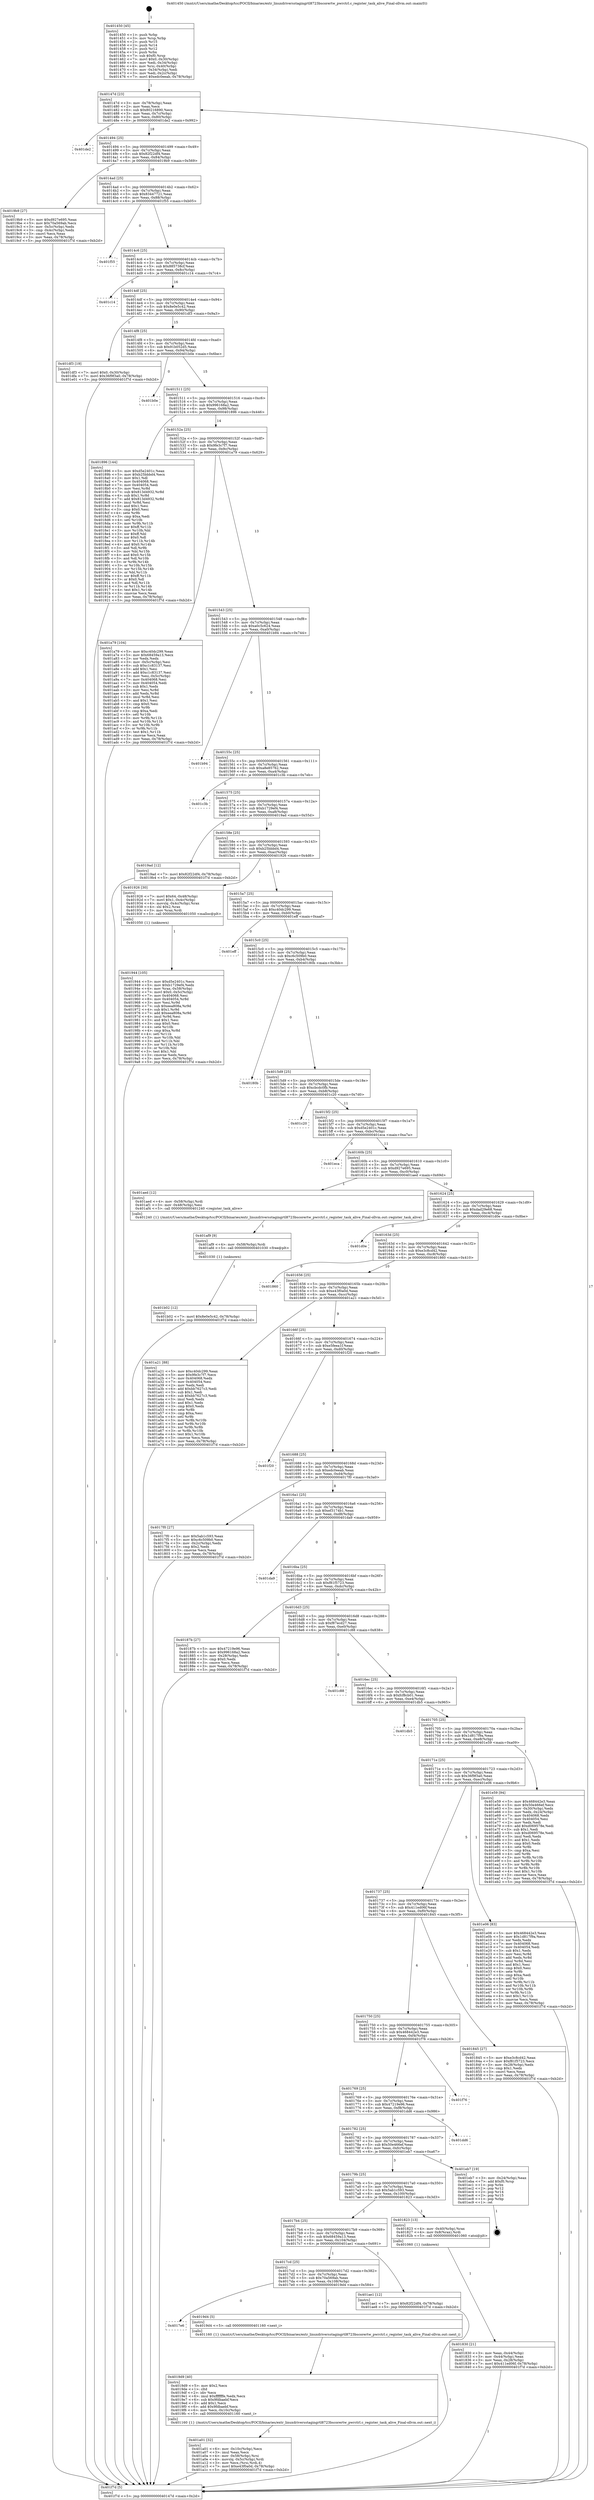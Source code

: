 digraph "0x401450" {
  label = "0x401450 (/mnt/c/Users/mathe/Desktop/tcc/POCII/binaries/extr_linuxdriversstagingrtl8723bscorertw_pwrctrl.c_register_task_alive_Final-ollvm.out::main(0))"
  labelloc = "t"
  node[shape=record]

  Entry [label="",width=0.3,height=0.3,shape=circle,fillcolor=black,style=filled]
  "0x40147d" [label="{
     0x40147d [23]\l
     | [instrs]\l
     &nbsp;&nbsp;0x40147d \<+3\>: mov -0x78(%rbp),%eax\l
     &nbsp;&nbsp;0x401480 \<+2\>: mov %eax,%ecx\l
     &nbsp;&nbsp;0x401482 \<+6\>: sub $0x80216890,%ecx\l
     &nbsp;&nbsp;0x401488 \<+3\>: mov %eax,-0x7c(%rbp)\l
     &nbsp;&nbsp;0x40148b \<+3\>: mov %ecx,-0x80(%rbp)\l
     &nbsp;&nbsp;0x40148e \<+6\>: je 0000000000401de2 \<main+0x992\>\l
  }"]
  "0x401de2" [label="{
     0x401de2\l
  }", style=dashed]
  "0x401494" [label="{
     0x401494 [25]\l
     | [instrs]\l
     &nbsp;&nbsp;0x401494 \<+5\>: jmp 0000000000401499 \<main+0x49\>\l
     &nbsp;&nbsp;0x401499 \<+3\>: mov -0x7c(%rbp),%eax\l
     &nbsp;&nbsp;0x40149c \<+5\>: sub $0x82f22df4,%eax\l
     &nbsp;&nbsp;0x4014a1 \<+6\>: mov %eax,-0x84(%rbp)\l
     &nbsp;&nbsp;0x4014a7 \<+6\>: je 00000000004019b9 \<main+0x569\>\l
  }"]
  Exit [label="",width=0.3,height=0.3,shape=circle,fillcolor=black,style=filled,peripheries=2]
  "0x4019b9" [label="{
     0x4019b9 [27]\l
     | [instrs]\l
     &nbsp;&nbsp;0x4019b9 \<+5\>: mov $0xd927e695,%eax\l
     &nbsp;&nbsp;0x4019be \<+5\>: mov $0x70a569ab,%ecx\l
     &nbsp;&nbsp;0x4019c3 \<+3\>: mov -0x5c(%rbp),%edx\l
     &nbsp;&nbsp;0x4019c6 \<+3\>: cmp -0x4c(%rbp),%edx\l
     &nbsp;&nbsp;0x4019c9 \<+3\>: cmovl %ecx,%eax\l
     &nbsp;&nbsp;0x4019cc \<+3\>: mov %eax,-0x78(%rbp)\l
     &nbsp;&nbsp;0x4019cf \<+5\>: jmp 0000000000401f7d \<main+0xb2d\>\l
  }"]
  "0x4014ad" [label="{
     0x4014ad [25]\l
     | [instrs]\l
     &nbsp;&nbsp;0x4014ad \<+5\>: jmp 00000000004014b2 \<main+0x62\>\l
     &nbsp;&nbsp;0x4014b2 \<+3\>: mov -0x7c(%rbp),%eax\l
     &nbsp;&nbsp;0x4014b5 \<+5\>: sub $0x83447721,%eax\l
     &nbsp;&nbsp;0x4014ba \<+6\>: mov %eax,-0x88(%rbp)\l
     &nbsp;&nbsp;0x4014c0 \<+6\>: je 0000000000401f55 \<main+0xb05\>\l
  }"]
  "0x401b02" [label="{
     0x401b02 [12]\l
     | [instrs]\l
     &nbsp;&nbsp;0x401b02 \<+7\>: movl $0x8e0e5c42,-0x78(%rbp)\l
     &nbsp;&nbsp;0x401b09 \<+5\>: jmp 0000000000401f7d \<main+0xb2d\>\l
  }"]
  "0x401f55" [label="{
     0x401f55\l
  }", style=dashed]
  "0x4014c6" [label="{
     0x4014c6 [25]\l
     | [instrs]\l
     &nbsp;&nbsp;0x4014c6 \<+5\>: jmp 00000000004014cb \<main+0x7b\>\l
     &nbsp;&nbsp;0x4014cb \<+3\>: mov -0x7c(%rbp),%eax\l
     &nbsp;&nbsp;0x4014ce \<+5\>: sub $0x885738cf,%eax\l
     &nbsp;&nbsp;0x4014d3 \<+6\>: mov %eax,-0x8c(%rbp)\l
     &nbsp;&nbsp;0x4014d9 \<+6\>: je 0000000000401c14 \<main+0x7c4\>\l
  }"]
  "0x401af9" [label="{
     0x401af9 [9]\l
     | [instrs]\l
     &nbsp;&nbsp;0x401af9 \<+4\>: mov -0x58(%rbp),%rdi\l
     &nbsp;&nbsp;0x401afd \<+5\>: call 0000000000401030 \<free@plt\>\l
     | [calls]\l
     &nbsp;&nbsp;0x401030 \{1\} (unknown)\l
  }"]
  "0x401c14" [label="{
     0x401c14\l
  }", style=dashed]
  "0x4014df" [label="{
     0x4014df [25]\l
     | [instrs]\l
     &nbsp;&nbsp;0x4014df \<+5\>: jmp 00000000004014e4 \<main+0x94\>\l
     &nbsp;&nbsp;0x4014e4 \<+3\>: mov -0x7c(%rbp),%eax\l
     &nbsp;&nbsp;0x4014e7 \<+5\>: sub $0x8e0e5c42,%eax\l
     &nbsp;&nbsp;0x4014ec \<+6\>: mov %eax,-0x90(%rbp)\l
     &nbsp;&nbsp;0x4014f2 \<+6\>: je 0000000000401df3 \<main+0x9a3\>\l
  }"]
  "0x401a01" [label="{
     0x401a01 [32]\l
     | [instrs]\l
     &nbsp;&nbsp;0x401a01 \<+6\>: mov -0x10c(%rbp),%ecx\l
     &nbsp;&nbsp;0x401a07 \<+3\>: imul %eax,%ecx\l
     &nbsp;&nbsp;0x401a0a \<+4\>: mov -0x58(%rbp),%rsi\l
     &nbsp;&nbsp;0x401a0e \<+4\>: movslq -0x5c(%rbp),%rdi\l
     &nbsp;&nbsp;0x401a12 \<+3\>: mov %ecx,(%rsi,%rdi,4)\l
     &nbsp;&nbsp;0x401a15 \<+7\>: movl $0xe43f0a0d,-0x78(%rbp)\l
     &nbsp;&nbsp;0x401a1c \<+5\>: jmp 0000000000401f7d \<main+0xb2d\>\l
  }"]
  "0x401df3" [label="{
     0x401df3 [19]\l
     | [instrs]\l
     &nbsp;&nbsp;0x401df3 \<+7\>: movl $0x0,-0x30(%rbp)\l
     &nbsp;&nbsp;0x401dfa \<+7\>: movl $0x36f9f3a0,-0x78(%rbp)\l
     &nbsp;&nbsp;0x401e01 \<+5\>: jmp 0000000000401f7d \<main+0xb2d\>\l
  }"]
  "0x4014f8" [label="{
     0x4014f8 [25]\l
     | [instrs]\l
     &nbsp;&nbsp;0x4014f8 \<+5\>: jmp 00000000004014fd \<main+0xad\>\l
     &nbsp;&nbsp;0x4014fd \<+3\>: mov -0x7c(%rbp),%eax\l
     &nbsp;&nbsp;0x401500 \<+5\>: sub $0x91b052d5,%eax\l
     &nbsp;&nbsp;0x401505 \<+6\>: mov %eax,-0x94(%rbp)\l
     &nbsp;&nbsp;0x40150b \<+6\>: je 0000000000401b0e \<main+0x6be\>\l
  }"]
  "0x4019d9" [label="{
     0x4019d9 [40]\l
     | [instrs]\l
     &nbsp;&nbsp;0x4019d9 \<+5\>: mov $0x2,%ecx\l
     &nbsp;&nbsp;0x4019de \<+1\>: cltd\l
     &nbsp;&nbsp;0x4019df \<+2\>: idiv %ecx\l
     &nbsp;&nbsp;0x4019e1 \<+6\>: imul $0xfffffffe,%edx,%ecx\l
     &nbsp;&nbsp;0x4019e7 \<+6\>: sub $0x9fdbaebf,%ecx\l
     &nbsp;&nbsp;0x4019ed \<+3\>: add $0x1,%ecx\l
     &nbsp;&nbsp;0x4019f0 \<+6\>: add $0x9fdbaebf,%ecx\l
     &nbsp;&nbsp;0x4019f6 \<+6\>: mov %ecx,-0x10c(%rbp)\l
     &nbsp;&nbsp;0x4019fc \<+5\>: call 0000000000401160 \<next_i\>\l
     | [calls]\l
     &nbsp;&nbsp;0x401160 \{1\} (/mnt/c/Users/mathe/Desktop/tcc/POCII/binaries/extr_linuxdriversstagingrtl8723bscorertw_pwrctrl.c_register_task_alive_Final-ollvm.out::next_i)\l
  }"]
  "0x401b0e" [label="{
     0x401b0e\l
  }", style=dashed]
  "0x401511" [label="{
     0x401511 [25]\l
     | [instrs]\l
     &nbsp;&nbsp;0x401511 \<+5\>: jmp 0000000000401516 \<main+0xc6\>\l
     &nbsp;&nbsp;0x401516 \<+3\>: mov -0x7c(%rbp),%eax\l
     &nbsp;&nbsp;0x401519 \<+5\>: sub $0x996168a2,%eax\l
     &nbsp;&nbsp;0x40151e \<+6\>: mov %eax,-0x98(%rbp)\l
     &nbsp;&nbsp;0x401524 \<+6\>: je 0000000000401896 \<main+0x446\>\l
  }"]
  "0x4017e6" [label="{
     0x4017e6\l
  }", style=dashed]
  "0x401896" [label="{
     0x401896 [144]\l
     | [instrs]\l
     &nbsp;&nbsp;0x401896 \<+5\>: mov $0xd5e2401c,%eax\l
     &nbsp;&nbsp;0x40189b \<+5\>: mov $0xb25bbbd4,%ecx\l
     &nbsp;&nbsp;0x4018a0 \<+2\>: mov $0x1,%dl\l
     &nbsp;&nbsp;0x4018a2 \<+7\>: mov 0x404068,%esi\l
     &nbsp;&nbsp;0x4018a9 \<+7\>: mov 0x404054,%edi\l
     &nbsp;&nbsp;0x4018b0 \<+3\>: mov %esi,%r8d\l
     &nbsp;&nbsp;0x4018b3 \<+7\>: sub $0x813d4932,%r8d\l
     &nbsp;&nbsp;0x4018ba \<+4\>: sub $0x1,%r8d\l
     &nbsp;&nbsp;0x4018be \<+7\>: add $0x813d4932,%r8d\l
     &nbsp;&nbsp;0x4018c5 \<+4\>: imul %r8d,%esi\l
     &nbsp;&nbsp;0x4018c9 \<+3\>: and $0x1,%esi\l
     &nbsp;&nbsp;0x4018cc \<+3\>: cmp $0x0,%esi\l
     &nbsp;&nbsp;0x4018cf \<+4\>: sete %r9b\l
     &nbsp;&nbsp;0x4018d3 \<+3\>: cmp $0xa,%edi\l
     &nbsp;&nbsp;0x4018d6 \<+4\>: setl %r10b\l
     &nbsp;&nbsp;0x4018da \<+3\>: mov %r9b,%r11b\l
     &nbsp;&nbsp;0x4018dd \<+4\>: xor $0xff,%r11b\l
     &nbsp;&nbsp;0x4018e1 \<+3\>: mov %r10b,%bl\l
     &nbsp;&nbsp;0x4018e4 \<+3\>: xor $0xff,%bl\l
     &nbsp;&nbsp;0x4018e7 \<+3\>: xor $0x0,%dl\l
     &nbsp;&nbsp;0x4018ea \<+3\>: mov %r11b,%r14b\l
     &nbsp;&nbsp;0x4018ed \<+4\>: and $0x0,%r14b\l
     &nbsp;&nbsp;0x4018f1 \<+3\>: and %dl,%r9b\l
     &nbsp;&nbsp;0x4018f4 \<+3\>: mov %bl,%r15b\l
     &nbsp;&nbsp;0x4018f7 \<+4\>: and $0x0,%r15b\l
     &nbsp;&nbsp;0x4018fb \<+3\>: and %dl,%r10b\l
     &nbsp;&nbsp;0x4018fe \<+3\>: or %r9b,%r14b\l
     &nbsp;&nbsp;0x401901 \<+3\>: or %r10b,%r15b\l
     &nbsp;&nbsp;0x401904 \<+3\>: xor %r15b,%r14b\l
     &nbsp;&nbsp;0x401907 \<+3\>: or %bl,%r11b\l
     &nbsp;&nbsp;0x40190a \<+4\>: xor $0xff,%r11b\l
     &nbsp;&nbsp;0x40190e \<+3\>: or $0x0,%dl\l
     &nbsp;&nbsp;0x401911 \<+3\>: and %dl,%r11b\l
     &nbsp;&nbsp;0x401914 \<+3\>: or %r11b,%r14b\l
     &nbsp;&nbsp;0x401917 \<+4\>: test $0x1,%r14b\l
     &nbsp;&nbsp;0x40191b \<+3\>: cmovne %ecx,%eax\l
     &nbsp;&nbsp;0x40191e \<+3\>: mov %eax,-0x78(%rbp)\l
     &nbsp;&nbsp;0x401921 \<+5\>: jmp 0000000000401f7d \<main+0xb2d\>\l
  }"]
  "0x40152a" [label="{
     0x40152a [25]\l
     | [instrs]\l
     &nbsp;&nbsp;0x40152a \<+5\>: jmp 000000000040152f \<main+0xdf\>\l
     &nbsp;&nbsp;0x40152f \<+3\>: mov -0x7c(%rbp),%eax\l
     &nbsp;&nbsp;0x401532 \<+5\>: sub $0x9fe3c7f7,%eax\l
     &nbsp;&nbsp;0x401537 \<+6\>: mov %eax,-0x9c(%rbp)\l
     &nbsp;&nbsp;0x40153d \<+6\>: je 0000000000401a79 \<main+0x629\>\l
  }"]
  "0x4019d4" [label="{
     0x4019d4 [5]\l
     | [instrs]\l
     &nbsp;&nbsp;0x4019d4 \<+5\>: call 0000000000401160 \<next_i\>\l
     | [calls]\l
     &nbsp;&nbsp;0x401160 \{1\} (/mnt/c/Users/mathe/Desktop/tcc/POCII/binaries/extr_linuxdriversstagingrtl8723bscorertw_pwrctrl.c_register_task_alive_Final-ollvm.out::next_i)\l
  }"]
  "0x401a79" [label="{
     0x401a79 [104]\l
     | [instrs]\l
     &nbsp;&nbsp;0x401a79 \<+5\>: mov $0xc40dc299,%eax\l
     &nbsp;&nbsp;0x401a7e \<+5\>: mov $0x68459a13,%ecx\l
     &nbsp;&nbsp;0x401a83 \<+2\>: xor %edx,%edx\l
     &nbsp;&nbsp;0x401a85 \<+3\>: mov -0x5c(%rbp),%esi\l
     &nbsp;&nbsp;0x401a88 \<+6\>: sub $0xc1c83137,%esi\l
     &nbsp;&nbsp;0x401a8e \<+3\>: add $0x1,%esi\l
     &nbsp;&nbsp;0x401a91 \<+6\>: add $0xc1c83137,%esi\l
     &nbsp;&nbsp;0x401a97 \<+3\>: mov %esi,-0x5c(%rbp)\l
     &nbsp;&nbsp;0x401a9a \<+7\>: mov 0x404068,%esi\l
     &nbsp;&nbsp;0x401aa1 \<+7\>: mov 0x404054,%edi\l
     &nbsp;&nbsp;0x401aa8 \<+3\>: sub $0x1,%edx\l
     &nbsp;&nbsp;0x401aab \<+3\>: mov %esi,%r8d\l
     &nbsp;&nbsp;0x401aae \<+3\>: add %edx,%r8d\l
     &nbsp;&nbsp;0x401ab1 \<+4\>: imul %r8d,%esi\l
     &nbsp;&nbsp;0x401ab5 \<+3\>: and $0x1,%esi\l
     &nbsp;&nbsp;0x401ab8 \<+3\>: cmp $0x0,%esi\l
     &nbsp;&nbsp;0x401abb \<+4\>: sete %r9b\l
     &nbsp;&nbsp;0x401abf \<+3\>: cmp $0xa,%edi\l
     &nbsp;&nbsp;0x401ac2 \<+4\>: setl %r10b\l
     &nbsp;&nbsp;0x401ac6 \<+3\>: mov %r9b,%r11b\l
     &nbsp;&nbsp;0x401ac9 \<+3\>: and %r10b,%r11b\l
     &nbsp;&nbsp;0x401acc \<+3\>: xor %r10b,%r9b\l
     &nbsp;&nbsp;0x401acf \<+3\>: or %r9b,%r11b\l
     &nbsp;&nbsp;0x401ad2 \<+4\>: test $0x1,%r11b\l
     &nbsp;&nbsp;0x401ad6 \<+3\>: cmovne %ecx,%eax\l
     &nbsp;&nbsp;0x401ad9 \<+3\>: mov %eax,-0x78(%rbp)\l
     &nbsp;&nbsp;0x401adc \<+5\>: jmp 0000000000401f7d \<main+0xb2d\>\l
  }"]
  "0x401543" [label="{
     0x401543 [25]\l
     | [instrs]\l
     &nbsp;&nbsp;0x401543 \<+5\>: jmp 0000000000401548 \<main+0xf8\>\l
     &nbsp;&nbsp;0x401548 \<+3\>: mov -0x7c(%rbp),%eax\l
     &nbsp;&nbsp;0x40154b \<+5\>: sub $0xa0c5c624,%eax\l
     &nbsp;&nbsp;0x401550 \<+6\>: mov %eax,-0xa0(%rbp)\l
     &nbsp;&nbsp;0x401556 \<+6\>: je 0000000000401b94 \<main+0x744\>\l
  }"]
  "0x4017cd" [label="{
     0x4017cd [25]\l
     | [instrs]\l
     &nbsp;&nbsp;0x4017cd \<+5\>: jmp 00000000004017d2 \<main+0x382\>\l
     &nbsp;&nbsp;0x4017d2 \<+3\>: mov -0x7c(%rbp),%eax\l
     &nbsp;&nbsp;0x4017d5 \<+5\>: sub $0x70a569ab,%eax\l
     &nbsp;&nbsp;0x4017da \<+6\>: mov %eax,-0x108(%rbp)\l
     &nbsp;&nbsp;0x4017e0 \<+6\>: je 00000000004019d4 \<main+0x584\>\l
  }"]
  "0x401b94" [label="{
     0x401b94\l
  }", style=dashed]
  "0x40155c" [label="{
     0x40155c [25]\l
     | [instrs]\l
     &nbsp;&nbsp;0x40155c \<+5\>: jmp 0000000000401561 \<main+0x111\>\l
     &nbsp;&nbsp;0x401561 \<+3\>: mov -0x7c(%rbp),%eax\l
     &nbsp;&nbsp;0x401564 \<+5\>: sub $0xa8e85762,%eax\l
     &nbsp;&nbsp;0x401569 \<+6\>: mov %eax,-0xa4(%rbp)\l
     &nbsp;&nbsp;0x40156f \<+6\>: je 0000000000401c3b \<main+0x7eb\>\l
  }"]
  "0x401ae1" [label="{
     0x401ae1 [12]\l
     | [instrs]\l
     &nbsp;&nbsp;0x401ae1 \<+7\>: movl $0x82f22df4,-0x78(%rbp)\l
     &nbsp;&nbsp;0x401ae8 \<+5\>: jmp 0000000000401f7d \<main+0xb2d\>\l
  }"]
  "0x401c3b" [label="{
     0x401c3b\l
  }", style=dashed]
  "0x401575" [label="{
     0x401575 [25]\l
     | [instrs]\l
     &nbsp;&nbsp;0x401575 \<+5\>: jmp 000000000040157a \<main+0x12a\>\l
     &nbsp;&nbsp;0x40157a \<+3\>: mov -0x7c(%rbp),%eax\l
     &nbsp;&nbsp;0x40157d \<+5\>: sub $0xb1729ef4,%eax\l
     &nbsp;&nbsp;0x401582 \<+6\>: mov %eax,-0xa8(%rbp)\l
     &nbsp;&nbsp;0x401588 \<+6\>: je 00000000004019ad \<main+0x55d\>\l
  }"]
  "0x401944" [label="{
     0x401944 [105]\l
     | [instrs]\l
     &nbsp;&nbsp;0x401944 \<+5\>: mov $0xd5e2401c,%ecx\l
     &nbsp;&nbsp;0x401949 \<+5\>: mov $0xb1729ef4,%edx\l
     &nbsp;&nbsp;0x40194e \<+4\>: mov %rax,-0x58(%rbp)\l
     &nbsp;&nbsp;0x401952 \<+7\>: movl $0x0,-0x5c(%rbp)\l
     &nbsp;&nbsp;0x401959 \<+7\>: mov 0x404068,%esi\l
     &nbsp;&nbsp;0x401960 \<+8\>: mov 0x404054,%r8d\l
     &nbsp;&nbsp;0x401968 \<+3\>: mov %esi,%r9d\l
     &nbsp;&nbsp;0x40196b \<+7\>: sub $0xeea808a,%r9d\l
     &nbsp;&nbsp;0x401972 \<+4\>: sub $0x1,%r9d\l
     &nbsp;&nbsp;0x401976 \<+7\>: add $0xeea808a,%r9d\l
     &nbsp;&nbsp;0x40197d \<+4\>: imul %r9d,%esi\l
     &nbsp;&nbsp;0x401981 \<+3\>: and $0x1,%esi\l
     &nbsp;&nbsp;0x401984 \<+3\>: cmp $0x0,%esi\l
     &nbsp;&nbsp;0x401987 \<+4\>: sete %r10b\l
     &nbsp;&nbsp;0x40198b \<+4\>: cmp $0xa,%r8d\l
     &nbsp;&nbsp;0x40198f \<+4\>: setl %r11b\l
     &nbsp;&nbsp;0x401993 \<+3\>: mov %r10b,%bl\l
     &nbsp;&nbsp;0x401996 \<+3\>: and %r11b,%bl\l
     &nbsp;&nbsp;0x401999 \<+3\>: xor %r11b,%r10b\l
     &nbsp;&nbsp;0x40199c \<+3\>: or %r10b,%bl\l
     &nbsp;&nbsp;0x40199f \<+3\>: test $0x1,%bl\l
     &nbsp;&nbsp;0x4019a2 \<+3\>: cmovne %edx,%ecx\l
     &nbsp;&nbsp;0x4019a5 \<+3\>: mov %ecx,-0x78(%rbp)\l
     &nbsp;&nbsp;0x4019a8 \<+5\>: jmp 0000000000401f7d \<main+0xb2d\>\l
  }"]
  "0x4019ad" [label="{
     0x4019ad [12]\l
     | [instrs]\l
     &nbsp;&nbsp;0x4019ad \<+7\>: movl $0x82f22df4,-0x78(%rbp)\l
     &nbsp;&nbsp;0x4019b4 \<+5\>: jmp 0000000000401f7d \<main+0xb2d\>\l
  }"]
  "0x40158e" [label="{
     0x40158e [25]\l
     | [instrs]\l
     &nbsp;&nbsp;0x40158e \<+5\>: jmp 0000000000401593 \<main+0x143\>\l
     &nbsp;&nbsp;0x401593 \<+3\>: mov -0x7c(%rbp),%eax\l
     &nbsp;&nbsp;0x401596 \<+5\>: sub $0xb25bbbd4,%eax\l
     &nbsp;&nbsp;0x40159b \<+6\>: mov %eax,-0xac(%rbp)\l
     &nbsp;&nbsp;0x4015a1 \<+6\>: je 0000000000401926 \<main+0x4d6\>\l
  }"]
  "0x401830" [label="{
     0x401830 [21]\l
     | [instrs]\l
     &nbsp;&nbsp;0x401830 \<+3\>: mov %eax,-0x44(%rbp)\l
     &nbsp;&nbsp;0x401833 \<+3\>: mov -0x44(%rbp),%eax\l
     &nbsp;&nbsp;0x401836 \<+3\>: mov %eax,-0x28(%rbp)\l
     &nbsp;&nbsp;0x401839 \<+7\>: movl $0x411ed06f,-0x78(%rbp)\l
     &nbsp;&nbsp;0x401840 \<+5\>: jmp 0000000000401f7d \<main+0xb2d\>\l
  }"]
  "0x401926" [label="{
     0x401926 [30]\l
     | [instrs]\l
     &nbsp;&nbsp;0x401926 \<+7\>: movl $0x64,-0x48(%rbp)\l
     &nbsp;&nbsp;0x40192d \<+7\>: movl $0x1,-0x4c(%rbp)\l
     &nbsp;&nbsp;0x401934 \<+4\>: movslq -0x4c(%rbp),%rax\l
     &nbsp;&nbsp;0x401938 \<+4\>: shl $0x2,%rax\l
     &nbsp;&nbsp;0x40193c \<+3\>: mov %rax,%rdi\l
     &nbsp;&nbsp;0x40193f \<+5\>: call 0000000000401050 \<malloc@plt\>\l
     | [calls]\l
     &nbsp;&nbsp;0x401050 \{1\} (unknown)\l
  }"]
  "0x4015a7" [label="{
     0x4015a7 [25]\l
     | [instrs]\l
     &nbsp;&nbsp;0x4015a7 \<+5\>: jmp 00000000004015ac \<main+0x15c\>\l
     &nbsp;&nbsp;0x4015ac \<+3\>: mov -0x7c(%rbp),%eax\l
     &nbsp;&nbsp;0x4015af \<+5\>: sub $0xc40dc299,%eax\l
     &nbsp;&nbsp;0x4015b4 \<+6\>: mov %eax,-0xb0(%rbp)\l
     &nbsp;&nbsp;0x4015ba \<+6\>: je 0000000000401eff \<main+0xaaf\>\l
  }"]
  "0x4017b4" [label="{
     0x4017b4 [25]\l
     | [instrs]\l
     &nbsp;&nbsp;0x4017b4 \<+5\>: jmp 00000000004017b9 \<main+0x369\>\l
     &nbsp;&nbsp;0x4017b9 \<+3\>: mov -0x7c(%rbp),%eax\l
     &nbsp;&nbsp;0x4017bc \<+5\>: sub $0x68459a13,%eax\l
     &nbsp;&nbsp;0x4017c1 \<+6\>: mov %eax,-0x104(%rbp)\l
     &nbsp;&nbsp;0x4017c7 \<+6\>: je 0000000000401ae1 \<main+0x691\>\l
  }"]
  "0x401eff" [label="{
     0x401eff\l
  }", style=dashed]
  "0x4015c0" [label="{
     0x4015c0 [25]\l
     | [instrs]\l
     &nbsp;&nbsp;0x4015c0 \<+5\>: jmp 00000000004015c5 \<main+0x175\>\l
     &nbsp;&nbsp;0x4015c5 \<+3\>: mov -0x7c(%rbp),%eax\l
     &nbsp;&nbsp;0x4015c8 \<+5\>: sub $0xc6c509b0,%eax\l
     &nbsp;&nbsp;0x4015cd \<+6\>: mov %eax,-0xb4(%rbp)\l
     &nbsp;&nbsp;0x4015d3 \<+6\>: je 000000000040180b \<main+0x3bb\>\l
  }"]
  "0x401823" [label="{
     0x401823 [13]\l
     | [instrs]\l
     &nbsp;&nbsp;0x401823 \<+4\>: mov -0x40(%rbp),%rax\l
     &nbsp;&nbsp;0x401827 \<+4\>: mov 0x8(%rax),%rdi\l
     &nbsp;&nbsp;0x40182b \<+5\>: call 0000000000401060 \<atoi@plt\>\l
     | [calls]\l
     &nbsp;&nbsp;0x401060 \{1\} (unknown)\l
  }"]
  "0x40180b" [label="{
     0x40180b\l
  }", style=dashed]
  "0x4015d9" [label="{
     0x4015d9 [25]\l
     | [instrs]\l
     &nbsp;&nbsp;0x4015d9 \<+5\>: jmp 00000000004015de \<main+0x18e\>\l
     &nbsp;&nbsp;0x4015de \<+3\>: mov -0x7c(%rbp),%eax\l
     &nbsp;&nbsp;0x4015e1 \<+5\>: sub $0xcbcdc0fb,%eax\l
     &nbsp;&nbsp;0x4015e6 \<+6\>: mov %eax,-0xb8(%rbp)\l
     &nbsp;&nbsp;0x4015ec \<+6\>: je 0000000000401c20 \<main+0x7d0\>\l
  }"]
  "0x40179b" [label="{
     0x40179b [25]\l
     | [instrs]\l
     &nbsp;&nbsp;0x40179b \<+5\>: jmp 00000000004017a0 \<main+0x350\>\l
     &nbsp;&nbsp;0x4017a0 \<+3\>: mov -0x7c(%rbp),%eax\l
     &nbsp;&nbsp;0x4017a3 \<+5\>: sub $0x5ab1c593,%eax\l
     &nbsp;&nbsp;0x4017a8 \<+6\>: mov %eax,-0x100(%rbp)\l
     &nbsp;&nbsp;0x4017ae \<+6\>: je 0000000000401823 \<main+0x3d3\>\l
  }"]
  "0x401c20" [label="{
     0x401c20\l
  }", style=dashed]
  "0x4015f2" [label="{
     0x4015f2 [25]\l
     | [instrs]\l
     &nbsp;&nbsp;0x4015f2 \<+5\>: jmp 00000000004015f7 \<main+0x1a7\>\l
     &nbsp;&nbsp;0x4015f7 \<+3\>: mov -0x7c(%rbp),%eax\l
     &nbsp;&nbsp;0x4015fa \<+5\>: sub $0xd5e2401c,%eax\l
     &nbsp;&nbsp;0x4015ff \<+6\>: mov %eax,-0xbc(%rbp)\l
     &nbsp;&nbsp;0x401605 \<+6\>: je 0000000000401eca \<main+0xa7a\>\l
  }"]
  "0x401eb7" [label="{
     0x401eb7 [19]\l
     | [instrs]\l
     &nbsp;&nbsp;0x401eb7 \<+3\>: mov -0x24(%rbp),%eax\l
     &nbsp;&nbsp;0x401eba \<+7\>: add $0xf0,%rsp\l
     &nbsp;&nbsp;0x401ec1 \<+1\>: pop %rbx\l
     &nbsp;&nbsp;0x401ec2 \<+2\>: pop %r12\l
     &nbsp;&nbsp;0x401ec4 \<+2\>: pop %r14\l
     &nbsp;&nbsp;0x401ec6 \<+2\>: pop %r15\l
     &nbsp;&nbsp;0x401ec8 \<+1\>: pop %rbp\l
     &nbsp;&nbsp;0x401ec9 \<+1\>: ret\l
  }"]
  "0x401eca" [label="{
     0x401eca\l
  }", style=dashed]
  "0x40160b" [label="{
     0x40160b [25]\l
     | [instrs]\l
     &nbsp;&nbsp;0x40160b \<+5\>: jmp 0000000000401610 \<main+0x1c0\>\l
     &nbsp;&nbsp;0x401610 \<+3\>: mov -0x7c(%rbp),%eax\l
     &nbsp;&nbsp;0x401613 \<+5\>: sub $0xd927e695,%eax\l
     &nbsp;&nbsp;0x401618 \<+6\>: mov %eax,-0xc0(%rbp)\l
     &nbsp;&nbsp;0x40161e \<+6\>: je 0000000000401aed \<main+0x69d\>\l
  }"]
  "0x401782" [label="{
     0x401782 [25]\l
     | [instrs]\l
     &nbsp;&nbsp;0x401782 \<+5\>: jmp 0000000000401787 \<main+0x337\>\l
     &nbsp;&nbsp;0x401787 \<+3\>: mov -0x7c(%rbp),%eax\l
     &nbsp;&nbsp;0x40178a \<+5\>: sub $0x50e466ef,%eax\l
     &nbsp;&nbsp;0x40178f \<+6\>: mov %eax,-0xfc(%rbp)\l
     &nbsp;&nbsp;0x401795 \<+6\>: je 0000000000401eb7 \<main+0xa67\>\l
  }"]
  "0x401aed" [label="{
     0x401aed [12]\l
     | [instrs]\l
     &nbsp;&nbsp;0x401aed \<+4\>: mov -0x58(%rbp),%rdi\l
     &nbsp;&nbsp;0x401af1 \<+3\>: mov -0x48(%rbp),%esi\l
     &nbsp;&nbsp;0x401af4 \<+5\>: call 0000000000401240 \<register_task_alive\>\l
     | [calls]\l
     &nbsp;&nbsp;0x401240 \{1\} (/mnt/c/Users/mathe/Desktop/tcc/POCII/binaries/extr_linuxdriversstagingrtl8723bscorertw_pwrctrl.c_register_task_alive_Final-ollvm.out::register_task_alive)\l
  }"]
  "0x401624" [label="{
     0x401624 [25]\l
     | [instrs]\l
     &nbsp;&nbsp;0x401624 \<+5\>: jmp 0000000000401629 \<main+0x1d9\>\l
     &nbsp;&nbsp;0x401629 \<+3\>: mov -0x7c(%rbp),%eax\l
     &nbsp;&nbsp;0x40162c \<+5\>: sub $0xdad29e68,%eax\l
     &nbsp;&nbsp;0x401631 \<+6\>: mov %eax,-0xc4(%rbp)\l
     &nbsp;&nbsp;0x401637 \<+6\>: je 0000000000401d0e \<main+0x8be\>\l
  }"]
  "0x401dd6" [label="{
     0x401dd6\l
  }", style=dashed]
  "0x401d0e" [label="{
     0x401d0e\l
  }", style=dashed]
  "0x40163d" [label="{
     0x40163d [25]\l
     | [instrs]\l
     &nbsp;&nbsp;0x40163d \<+5\>: jmp 0000000000401642 \<main+0x1f2\>\l
     &nbsp;&nbsp;0x401642 \<+3\>: mov -0x7c(%rbp),%eax\l
     &nbsp;&nbsp;0x401645 \<+5\>: sub $0xe3c8cd42,%eax\l
     &nbsp;&nbsp;0x40164a \<+6\>: mov %eax,-0xc8(%rbp)\l
     &nbsp;&nbsp;0x401650 \<+6\>: je 0000000000401860 \<main+0x410\>\l
  }"]
  "0x401769" [label="{
     0x401769 [25]\l
     | [instrs]\l
     &nbsp;&nbsp;0x401769 \<+5\>: jmp 000000000040176e \<main+0x31e\>\l
     &nbsp;&nbsp;0x40176e \<+3\>: mov -0x7c(%rbp),%eax\l
     &nbsp;&nbsp;0x401771 \<+5\>: sub $0x47219e96,%eax\l
     &nbsp;&nbsp;0x401776 \<+6\>: mov %eax,-0xf8(%rbp)\l
     &nbsp;&nbsp;0x40177c \<+6\>: je 0000000000401dd6 \<main+0x986\>\l
  }"]
  "0x401860" [label="{
     0x401860\l
  }", style=dashed]
  "0x401656" [label="{
     0x401656 [25]\l
     | [instrs]\l
     &nbsp;&nbsp;0x401656 \<+5\>: jmp 000000000040165b \<main+0x20b\>\l
     &nbsp;&nbsp;0x40165b \<+3\>: mov -0x7c(%rbp),%eax\l
     &nbsp;&nbsp;0x40165e \<+5\>: sub $0xe43f0a0d,%eax\l
     &nbsp;&nbsp;0x401663 \<+6\>: mov %eax,-0xcc(%rbp)\l
     &nbsp;&nbsp;0x401669 \<+6\>: je 0000000000401a21 \<main+0x5d1\>\l
  }"]
  "0x401f76" [label="{
     0x401f76\l
  }", style=dashed]
  "0x401a21" [label="{
     0x401a21 [88]\l
     | [instrs]\l
     &nbsp;&nbsp;0x401a21 \<+5\>: mov $0xc40dc299,%eax\l
     &nbsp;&nbsp;0x401a26 \<+5\>: mov $0x9fe3c7f7,%ecx\l
     &nbsp;&nbsp;0x401a2b \<+7\>: mov 0x404068,%edx\l
     &nbsp;&nbsp;0x401a32 \<+7\>: mov 0x404054,%esi\l
     &nbsp;&nbsp;0x401a39 \<+2\>: mov %edx,%edi\l
     &nbsp;&nbsp;0x401a3b \<+6\>: add $0xbb7627c3,%edi\l
     &nbsp;&nbsp;0x401a41 \<+3\>: sub $0x1,%edi\l
     &nbsp;&nbsp;0x401a44 \<+6\>: sub $0xbb7627c3,%edi\l
     &nbsp;&nbsp;0x401a4a \<+3\>: imul %edi,%edx\l
     &nbsp;&nbsp;0x401a4d \<+3\>: and $0x1,%edx\l
     &nbsp;&nbsp;0x401a50 \<+3\>: cmp $0x0,%edx\l
     &nbsp;&nbsp;0x401a53 \<+4\>: sete %r8b\l
     &nbsp;&nbsp;0x401a57 \<+3\>: cmp $0xa,%esi\l
     &nbsp;&nbsp;0x401a5a \<+4\>: setl %r9b\l
     &nbsp;&nbsp;0x401a5e \<+3\>: mov %r8b,%r10b\l
     &nbsp;&nbsp;0x401a61 \<+3\>: and %r9b,%r10b\l
     &nbsp;&nbsp;0x401a64 \<+3\>: xor %r9b,%r8b\l
     &nbsp;&nbsp;0x401a67 \<+3\>: or %r8b,%r10b\l
     &nbsp;&nbsp;0x401a6a \<+4\>: test $0x1,%r10b\l
     &nbsp;&nbsp;0x401a6e \<+3\>: cmovne %ecx,%eax\l
     &nbsp;&nbsp;0x401a71 \<+3\>: mov %eax,-0x78(%rbp)\l
     &nbsp;&nbsp;0x401a74 \<+5\>: jmp 0000000000401f7d \<main+0xb2d\>\l
  }"]
  "0x40166f" [label="{
     0x40166f [25]\l
     | [instrs]\l
     &nbsp;&nbsp;0x40166f \<+5\>: jmp 0000000000401674 \<main+0x224\>\l
     &nbsp;&nbsp;0x401674 \<+3\>: mov -0x7c(%rbp),%eax\l
     &nbsp;&nbsp;0x401677 \<+5\>: sub $0xe5feea1f,%eax\l
     &nbsp;&nbsp;0x40167c \<+6\>: mov %eax,-0xd0(%rbp)\l
     &nbsp;&nbsp;0x401682 \<+6\>: je 0000000000401f20 \<main+0xad0\>\l
  }"]
  "0x401750" [label="{
     0x401750 [25]\l
     | [instrs]\l
     &nbsp;&nbsp;0x401750 \<+5\>: jmp 0000000000401755 \<main+0x305\>\l
     &nbsp;&nbsp;0x401755 \<+3\>: mov -0x7c(%rbp),%eax\l
     &nbsp;&nbsp;0x401758 \<+5\>: sub $0x468442e3,%eax\l
     &nbsp;&nbsp;0x40175d \<+6\>: mov %eax,-0xf4(%rbp)\l
     &nbsp;&nbsp;0x401763 \<+6\>: je 0000000000401f76 \<main+0xb26\>\l
  }"]
  "0x401f20" [label="{
     0x401f20\l
  }", style=dashed]
  "0x401688" [label="{
     0x401688 [25]\l
     | [instrs]\l
     &nbsp;&nbsp;0x401688 \<+5\>: jmp 000000000040168d \<main+0x23d\>\l
     &nbsp;&nbsp;0x40168d \<+3\>: mov -0x7c(%rbp),%eax\l
     &nbsp;&nbsp;0x401690 \<+5\>: sub $0xedc0eeab,%eax\l
     &nbsp;&nbsp;0x401695 \<+6\>: mov %eax,-0xd4(%rbp)\l
     &nbsp;&nbsp;0x40169b \<+6\>: je 00000000004017f0 \<main+0x3a0\>\l
  }"]
  "0x401845" [label="{
     0x401845 [27]\l
     | [instrs]\l
     &nbsp;&nbsp;0x401845 \<+5\>: mov $0xe3c8cd42,%eax\l
     &nbsp;&nbsp;0x40184a \<+5\>: mov $0xf81f5723,%ecx\l
     &nbsp;&nbsp;0x40184f \<+3\>: mov -0x28(%rbp),%edx\l
     &nbsp;&nbsp;0x401852 \<+3\>: cmp $0x1,%edx\l
     &nbsp;&nbsp;0x401855 \<+3\>: cmovl %ecx,%eax\l
     &nbsp;&nbsp;0x401858 \<+3\>: mov %eax,-0x78(%rbp)\l
     &nbsp;&nbsp;0x40185b \<+5\>: jmp 0000000000401f7d \<main+0xb2d\>\l
  }"]
  "0x4017f0" [label="{
     0x4017f0 [27]\l
     | [instrs]\l
     &nbsp;&nbsp;0x4017f0 \<+5\>: mov $0x5ab1c593,%eax\l
     &nbsp;&nbsp;0x4017f5 \<+5\>: mov $0xc6c509b0,%ecx\l
     &nbsp;&nbsp;0x4017fa \<+3\>: mov -0x2c(%rbp),%edx\l
     &nbsp;&nbsp;0x4017fd \<+3\>: cmp $0x2,%edx\l
     &nbsp;&nbsp;0x401800 \<+3\>: cmovne %ecx,%eax\l
     &nbsp;&nbsp;0x401803 \<+3\>: mov %eax,-0x78(%rbp)\l
     &nbsp;&nbsp;0x401806 \<+5\>: jmp 0000000000401f7d \<main+0xb2d\>\l
  }"]
  "0x4016a1" [label="{
     0x4016a1 [25]\l
     | [instrs]\l
     &nbsp;&nbsp;0x4016a1 \<+5\>: jmp 00000000004016a6 \<main+0x256\>\l
     &nbsp;&nbsp;0x4016a6 \<+3\>: mov -0x7c(%rbp),%eax\l
     &nbsp;&nbsp;0x4016a9 \<+5\>: sub $0xef3174b1,%eax\l
     &nbsp;&nbsp;0x4016ae \<+6\>: mov %eax,-0xd8(%rbp)\l
     &nbsp;&nbsp;0x4016b4 \<+6\>: je 0000000000401da9 \<main+0x959\>\l
  }"]
  "0x401f7d" [label="{
     0x401f7d [5]\l
     | [instrs]\l
     &nbsp;&nbsp;0x401f7d \<+5\>: jmp 000000000040147d \<main+0x2d\>\l
  }"]
  "0x401450" [label="{
     0x401450 [45]\l
     | [instrs]\l
     &nbsp;&nbsp;0x401450 \<+1\>: push %rbp\l
     &nbsp;&nbsp;0x401451 \<+3\>: mov %rsp,%rbp\l
     &nbsp;&nbsp;0x401454 \<+2\>: push %r15\l
     &nbsp;&nbsp;0x401456 \<+2\>: push %r14\l
     &nbsp;&nbsp;0x401458 \<+2\>: push %r12\l
     &nbsp;&nbsp;0x40145a \<+1\>: push %rbx\l
     &nbsp;&nbsp;0x40145b \<+7\>: sub $0xf0,%rsp\l
     &nbsp;&nbsp;0x401462 \<+7\>: movl $0x0,-0x30(%rbp)\l
     &nbsp;&nbsp;0x401469 \<+3\>: mov %edi,-0x34(%rbp)\l
     &nbsp;&nbsp;0x40146c \<+4\>: mov %rsi,-0x40(%rbp)\l
     &nbsp;&nbsp;0x401470 \<+3\>: mov -0x34(%rbp),%edi\l
     &nbsp;&nbsp;0x401473 \<+3\>: mov %edi,-0x2c(%rbp)\l
     &nbsp;&nbsp;0x401476 \<+7\>: movl $0xedc0eeab,-0x78(%rbp)\l
  }"]
  "0x401737" [label="{
     0x401737 [25]\l
     | [instrs]\l
     &nbsp;&nbsp;0x401737 \<+5\>: jmp 000000000040173c \<main+0x2ec\>\l
     &nbsp;&nbsp;0x40173c \<+3\>: mov -0x7c(%rbp),%eax\l
     &nbsp;&nbsp;0x40173f \<+5\>: sub $0x411ed06f,%eax\l
     &nbsp;&nbsp;0x401744 \<+6\>: mov %eax,-0xf0(%rbp)\l
     &nbsp;&nbsp;0x40174a \<+6\>: je 0000000000401845 \<main+0x3f5\>\l
  }"]
  "0x401da9" [label="{
     0x401da9\l
  }", style=dashed]
  "0x4016ba" [label="{
     0x4016ba [25]\l
     | [instrs]\l
     &nbsp;&nbsp;0x4016ba \<+5\>: jmp 00000000004016bf \<main+0x26f\>\l
     &nbsp;&nbsp;0x4016bf \<+3\>: mov -0x7c(%rbp),%eax\l
     &nbsp;&nbsp;0x4016c2 \<+5\>: sub $0xf81f5723,%eax\l
     &nbsp;&nbsp;0x4016c7 \<+6\>: mov %eax,-0xdc(%rbp)\l
     &nbsp;&nbsp;0x4016cd \<+6\>: je 000000000040187b \<main+0x42b\>\l
  }"]
  "0x401e06" [label="{
     0x401e06 [83]\l
     | [instrs]\l
     &nbsp;&nbsp;0x401e06 \<+5\>: mov $0x468442e3,%eax\l
     &nbsp;&nbsp;0x401e0b \<+5\>: mov $0x1d817f9a,%ecx\l
     &nbsp;&nbsp;0x401e10 \<+2\>: xor %edx,%edx\l
     &nbsp;&nbsp;0x401e12 \<+7\>: mov 0x404068,%esi\l
     &nbsp;&nbsp;0x401e19 \<+7\>: mov 0x404054,%edi\l
     &nbsp;&nbsp;0x401e20 \<+3\>: sub $0x1,%edx\l
     &nbsp;&nbsp;0x401e23 \<+3\>: mov %esi,%r8d\l
     &nbsp;&nbsp;0x401e26 \<+3\>: add %edx,%r8d\l
     &nbsp;&nbsp;0x401e29 \<+4\>: imul %r8d,%esi\l
     &nbsp;&nbsp;0x401e2d \<+3\>: and $0x1,%esi\l
     &nbsp;&nbsp;0x401e30 \<+3\>: cmp $0x0,%esi\l
     &nbsp;&nbsp;0x401e33 \<+4\>: sete %r9b\l
     &nbsp;&nbsp;0x401e37 \<+3\>: cmp $0xa,%edi\l
     &nbsp;&nbsp;0x401e3a \<+4\>: setl %r10b\l
     &nbsp;&nbsp;0x401e3e \<+3\>: mov %r9b,%r11b\l
     &nbsp;&nbsp;0x401e41 \<+3\>: and %r10b,%r11b\l
     &nbsp;&nbsp;0x401e44 \<+3\>: xor %r10b,%r9b\l
     &nbsp;&nbsp;0x401e47 \<+3\>: or %r9b,%r11b\l
     &nbsp;&nbsp;0x401e4a \<+4\>: test $0x1,%r11b\l
     &nbsp;&nbsp;0x401e4e \<+3\>: cmovne %ecx,%eax\l
     &nbsp;&nbsp;0x401e51 \<+3\>: mov %eax,-0x78(%rbp)\l
     &nbsp;&nbsp;0x401e54 \<+5\>: jmp 0000000000401f7d \<main+0xb2d\>\l
  }"]
  "0x40187b" [label="{
     0x40187b [27]\l
     | [instrs]\l
     &nbsp;&nbsp;0x40187b \<+5\>: mov $0x47219e96,%eax\l
     &nbsp;&nbsp;0x401880 \<+5\>: mov $0x996168a2,%ecx\l
     &nbsp;&nbsp;0x401885 \<+3\>: mov -0x28(%rbp),%edx\l
     &nbsp;&nbsp;0x401888 \<+3\>: cmp $0x0,%edx\l
     &nbsp;&nbsp;0x40188b \<+3\>: cmove %ecx,%eax\l
     &nbsp;&nbsp;0x40188e \<+3\>: mov %eax,-0x78(%rbp)\l
     &nbsp;&nbsp;0x401891 \<+5\>: jmp 0000000000401f7d \<main+0xb2d\>\l
  }"]
  "0x4016d3" [label="{
     0x4016d3 [25]\l
     | [instrs]\l
     &nbsp;&nbsp;0x4016d3 \<+5\>: jmp 00000000004016d8 \<main+0x288\>\l
     &nbsp;&nbsp;0x4016d8 \<+3\>: mov -0x7c(%rbp),%eax\l
     &nbsp;&nbsp;0x4016db \<+5\>: sub $0xf87ecd27,%eax\l
     &nbsp;&nbsp;0x4016e0 \<+6\>: mov %eax,-0xe0(%rbp)\l
     &nbsp;&nbsp;0x4016e6 \<+6\>: je 0000000000401c88 \<main+0x838\>\l
  }"]
  "0x40171e" [label="{
     0x40171e [25]\l
     | [instrs]\l
     &nbsp;&nbsp;0x40171e \<+5\>: jmp 0000000000401723 \<main+0x2d3\>\l
     &nbsp;&nbsp;0x401723 \<+3\>: mov -0x7c(%rbp),%eax\l
     &nbsp;&nbsp;0x401726 \<+5\>: sub $0x36f9f3a0,%eax\l
     &nbsp;&nbsp;0x40172b \<+6\>: mov %eax,-0xec(%rbp)\l
     &nbsp;&nbsp;0x401731 \<+6\>: je 0000000000401e06 \<main+0x9b6\>\l
  }"]
  "0x401c88" [label="{
     0x401c88\l
  }", style=dashed]
  "0x4016ec" [label="{
     0x4016ec [25]\l
     | [instrs]\l
     &nbsp;&nbsp;0x4016ec \<+5\>: jmp 00000000004016f1 \<main+0x2a1\>\l
     &nbsp;&nbsp;0x4016f1 \<+3\>: mov -0x7c(%rbp),%eax\l
     &nbsp;&nbsp;0x4016f4 \<+5\>: sub $0xfcf8cb01,%eax\l
     &nbsp;&nbsp;0x4016f9 \<+6\>: mov %eax,-0xe4(%rbp)\l
     &nbsp;&nbsp;0x4016ff \<+6\>: je 0000000000401db5 \<main+0x965\>\l
  }"]
  "0x401e59" [label="{
     0x401e59 [94]\l
     | [instrs]\l
     &nbsp;&nbsp;0x401e59 \<+5\>: mov $0x468442e3,%eax\l
     &nbsp;&nbsp;0x401e5e \<+5\>: mov $0x50e466ef,%ecx\l
     &nbsp;&nbsp;0x401e63 \<+3\>: mov -0x30(%rbp),%edx\l
     &nbsp;&nbsp;0x401e66 \<+3\>: mov %edx,-0x24(%rbp)\l
     &nbsp;&nbsp;0x401e69 \<+7\>: mov 0x404068,%edx\l
     &nbsp;&nbsp;0x401e70 \<+7\>: mov 0x404054,%esi\l
     &nbsp;&nbsp;0x401e77 \<+2\>: mov %edx,%edi\l
     &nbsp;&nbsp;0x401e79 \<+6\>: add $0xd069578e,%edi\l
     &nbsp;&nbsp;0x401e7f \<+3\>: sub $0x1,%edi\l
     &nbsp;&nbsp;0x401e82 \<+6\>: sub $0xd069578e,%edi\l
     &nbsp;&nbsp;0x401e88 \<+3\>: imul %edi,%edx\l
     &nbsp;&nbsp;0x401e8b \<+3\>: and $0x1,%edx\l
     &nbsp;&nbsp;0x401e8e \<+3\>: cmp $0x0,%edx\l
     &nbsp;&nbsp;0x401e91 \<+4\>: sete %r8b\l
     &nbsp;&nbsp;0x401e95 \<+3\>: cmp $0xa,%esi\l
     &nbsp;&nbsp;0x401e98 \<+4\>: setl %r9b\l
     &nbsp;&nbsp;0x401e9c \<+3\>: mov %r8b,%r10b\l
     &nbsp;&nbsp;0x401e9f \<+3\>: and %r9b,%r10b\l
     &nbsp;&nbsp;0x401ea2 \<+3\>: xor %r9b,%r8b\l
     &nbsp;&nbsp;0x401ea5 \<+3\>: or %r8b,%r10b\l
     &nbsp;&nbsp;0x401ea8 \<+4\>: test $0x1,%r10b\l
     &nbsp;&nbsp;0x401eac \<+3\>: cmovne %ecx,%eax\l
     &nbsp;&nbsp;0x401eaf \<+3\>: mov %eax,-0x78(%rbp)\l
     &nbsp;&nbsp;0x401eb2 \<+5\>: jmp 0000000000401f7d \<main+0xb2d\>\l
  }"]
  "0x401db5" [label="{
     0x401db5\l
  }", style=dashed]
  "0x401705" [label="{
     0x401705 [25]\l
     | [instrs]\l
     &nbsp;&nbsp;0x401705 \<+5\>: jmp 000000000040170a \<main+0x2ba\>\l
     &nbsp;&nbsp;0x40170a \<+3\>: mov -0x7c(%rbp),%eax\l
     &nbsp;&nbsp;0x40170d \<+5\>: sub $0x1d817f9a,%eax\l
     &nbsp;&nbsp;0x401712 \<+6\>: mov %eax,-0xe8(%rbp)\l
     &nbsp;&nbsp;0x401718 \<+6\>: je 0000000000401e59 \<main+0xa09\>\l
  }"]
  Entry -> "0x401450" [label=" 1"]
  "0x40147d" -> "0x401de2" [label=" 0"]
  "0x40147d" -> "0x401494" [label=" 18"]
  "0x401eb7" -> Exit [label=" 1"]
  "0x401494" -> "0x4019b9" [label=" 2"]
  "0x401494" -> "0x4014ad" [label=" 16"]
  "0x401e59" -> "0x401f7d" [label=" 1"]
  "0x4014ad" -> "0x401f55" [label=" 0"]
  "0x4014ad" -> "0x4014c6" [label=" 16"]
  "0x401e06" -> "0x401f7d" [label=" 1"]
  "0x4014c6" -> "0x401c14" [label=" 0"]
  "0x4014c6" -> "0x4014df" [label=" 16"]
  "0x401df3" -> "0x401f7d" [label=" 1"]
  "0x4014df" -> "0x401df3" [label=" 1"]
  "0x4014df" -> "0x4014f8" [label=" 15"]
  "0x401b02" -> "0x401f7d" [label=" 1"]
  "0x4014f8" -> "0x401b0e" [label=" 0"]
  "0x4014f8" -> "0x401511" [label=" 15"]
  "0x401af9" -> "0x401b02" [label=" 1"]
  "0x401511" -> "0x401896" [label=" 1"]
  "0x401511" -> "0x40152a" [label=" 14"]
  "0x401aed" -> "0x401af9" [label=" 1"]
  "0x40152a" -> "0x401a79" [label=" 1"]
  "0x40152a" -> "0x401543" [label=" 13"]
  "0x401ae1" -> "0x401f7d" [label=" 1"]
  "0x401543" -> "0x401b94" [label=" 0"]
  "0x401543" -> "0x40155c" [label=" 13"]
  "0x401a21" -> "0x401f7d" [label=" 1"]
  "0x40155c" -> "0x401c3b" [label=" 0"]
  "0x40155c" -> "0x401575" [label=" 13"]
  "0x401a01" -> "0x401f7d" [label=" 1"]
  "0x401575" -> "0x4019ad" [label=" 1"]
  "0x401575" -> "0x40158e" [label=" 12"]
  "0x4019d4" -> "0x4019d9" [label=" 1"]
  "0x40158e" -> "0x401926" [label=" 1"]
  "0x40158e" -> "0x4015a7" [label=" 11"]
  "0x4017cd" -> "0x4017e6" [label=" 0"]
  "0x4015a7" -> "0x401eff" [label=" 0"]
  "0x4015a7" -> "0x4015c0" [label=" 11"]
  "0x4017cd" -> "0x4019d4" [label=" 1"]
  "0x4015c0" -> "0x40180b" [label=" 0"]
  "0x4015c0" -> "0x4015d9" [label=" 11"]
  "0x401a79" -> "0x401f7d" [label=" 1"]
  "0x4015d9" -> "0x401c20" [label=" 0"]
  "0x4015d9" -> "0x4015f2" [label=" 11"]
  "0x4017b4" -> "0x401ae1" [label=" 1"]
  "0x4015f2" -> "0x401eca" [label=" 0"]
  "0x4015f2" -> "0x40160b" [label=" 11"]
  "0x4019d9" -> "0x401a01" [label=" 1"]
  "0x40160b" -> "0x401aed" [label=" 1"]
  "0x40160b" -> "0x401624" [label=" 10"]
  "0x4019ad" -> "0x401f7d" [label=" 1"]
  "0x401624" -> "0x401d0e" [label=" 0"]
  "0x401624" -> "0x40163d" [label=" 10"]
  "0x401944" -> "0x401f7d" [label=" 1"]
  "0x40163d" -> "0x401860" [label=" 0"]
  "0x40163d" -> "0x401656" [label=" 10"]
  "0x401896" -> "0x401f7d" [label=" 1"]
  "0x401656" -> "0x401a21" [label=" 1"]
  "0x401656" -> "0x40166f" [label=" 9"]
  "0x40187b" -> "0x401f7d" [label=" 1"]
  "0x40166f" -> "0x401f20" [label=" 0"]
  "0x40166f" -> "0x401688" [label=" 9"]
  "0x401830" -> "0x401f7d" [label=" 1"]
  "0x401688" -> "0x4017f0" [label=" 1"]
  "0x401688" -> "0x4016a1" [label=" 8"]
  "0x4017f0" -> "0x401f7d" [label=" 1"]
  "0x401450" -> "0x40147d" [label=" 1"]
  "0x401f7d" -> "0x40147d" [label=" 17"]
  "0x401823" -> "0x401830" [label=" 1"]
  "0x4016a1" -> "0x401da9" [label=" 0"]
  "0x4016a1" -> "0x4016ba" [label=" 8"]
  "0x40179b" -> "0x401823" [label=" 1"]
  "0x4016ba" -> "0x40187b" [label=" 1"]
  "0x4016ba" -> "0x4016d3" [label=" 7"]
  "0x4017b4" -> "0x4017cd" [label=" 1"]
  "0x4016d3" -> "0x401c88" [label=" 0"]
  "0x4016d3" -> "0x4016ec" [label=" 7"]
  "0x401782" -> "0x401eb7" [label=" 1"]
  "0x4016ec" -> "0x401db5" [label=" 0"]
  "0x4016ec" -> "0x401705" [label=" 7"]
  "0x4019b9" -> "0x401f7d" [label=" 2"]
  "0x401705" -> "0x401e59" [label=" 1"]
  "0x401705" -> "0x40171e" [label=" 6"]
  "0x401782" -> "0x40179b" [label=" 3"]
  "0x40171e" -> "0x401e06" [label=" 1"]
  "0x40171e" -> "0x401737" [label=" 5"]
  "0x40179b" -> "0x4017b4" [label=" 2"]
  "0x401737" -> "0x401845" [label=" 1"]
  "0x401737" -> "0x401750" [label=" 4"]
  "0x401845" -> "0x401f7d" [label=" 1"]
  "0x401750" -> "0x401f76" [label=" 0"]
  "0x401750" -> "0x401769" [label=" 4"]
  "0x401926" -> "0x401944" [label=" 1"]
  "0x401769" -> "0x401dd6" [label=" 0"]
  "0x401769" -> "0x401782" [label=" 4"]
}
